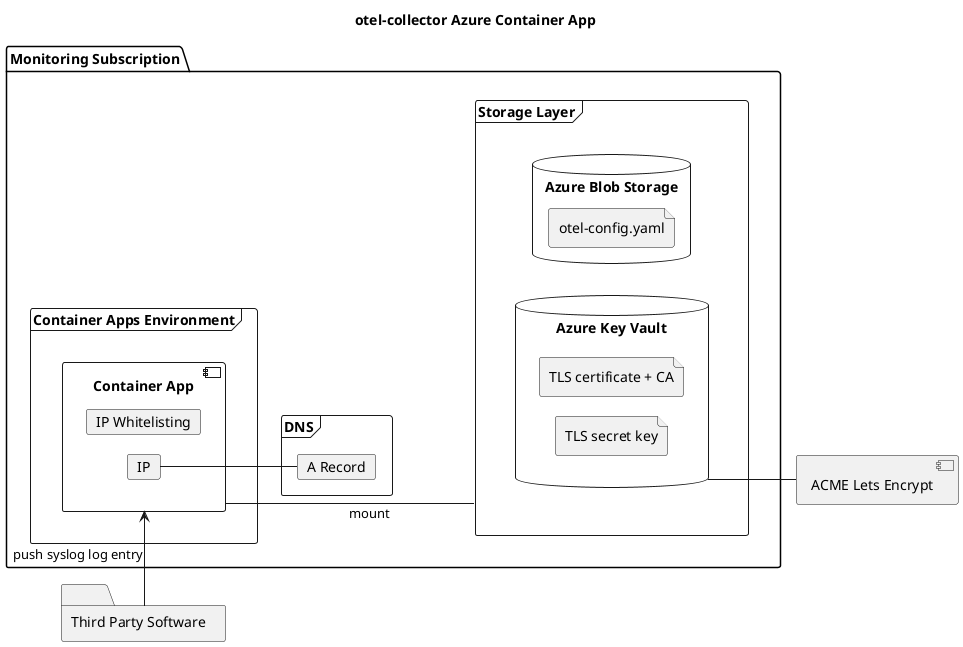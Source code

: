 @startuml Azure Container App

title otel-collector Azure Container App

skinparam linetype ortho
left to right direction
skinparam nodesep 20
skinparam ranksep 20

folder "Monitoring Subscription" as monitoringfolder {
    frame "Container Apps Environment" as cae {
        component "Container App" as ca {
            card "IP Whitelisting" as ipwhitelist
            card "IP" as ip
        }
    }

    frame "DNS" as dns {
        card "A Record" as customdomain
    }

    frame "Storage Layer" as storage {
        database "Azure Blob Storage" as blobstore {
                file "otel-config.yaml" as otelconf
        }
        database "Azure Key Vault" as kv {
            file "TLS certificate + CA" as tlscert
            file "TLS secret key" as tlssecret
        }
    }
}
folder "Third Party Software" as tps

component "ACME Lets Encrypt" as acmele

tps -r-> ca : push syslog log entry
ip -d- customdomain
ca ------ storage : mount
kv -d- acmele

@enduml

